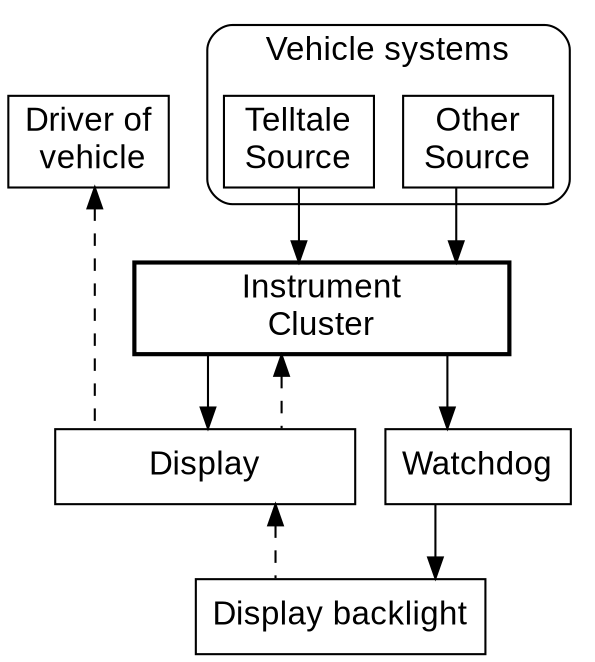 digraph G {

node [shape=box width=1 height=0.5
      fontname=arial fontsize=16
      style=filled fillcolor=white]
graph [splines=ortho ranksep=0.5 newrank=true
       nodesep=0.2 compound=true
       fontname=arial fontsize=16]

driver [label="Driver of\n vehicle"]
subgraph cluster_vehicle {
    label="Vehicle systems" style=rounded
    source [label="Other\nSource"]
    requester [label="Telltale\nSource"]
    }
cluster [label="Instrument\nCluster" style=bold width=2.5]
display [label="Display" width=2]
watchdog [label="Watchdog"]
backlight [label="Display backlight"]

{rank=same; driver;source}
driver->display [dir=back style=dashed]
source -> cluster
requester -> cluster
cluster -> watchdog
cluster -> display
cluster -> display [dir=back style=dashed]
watchdog -> backlight
display -> backlight [dir=back style=dashed]
}
